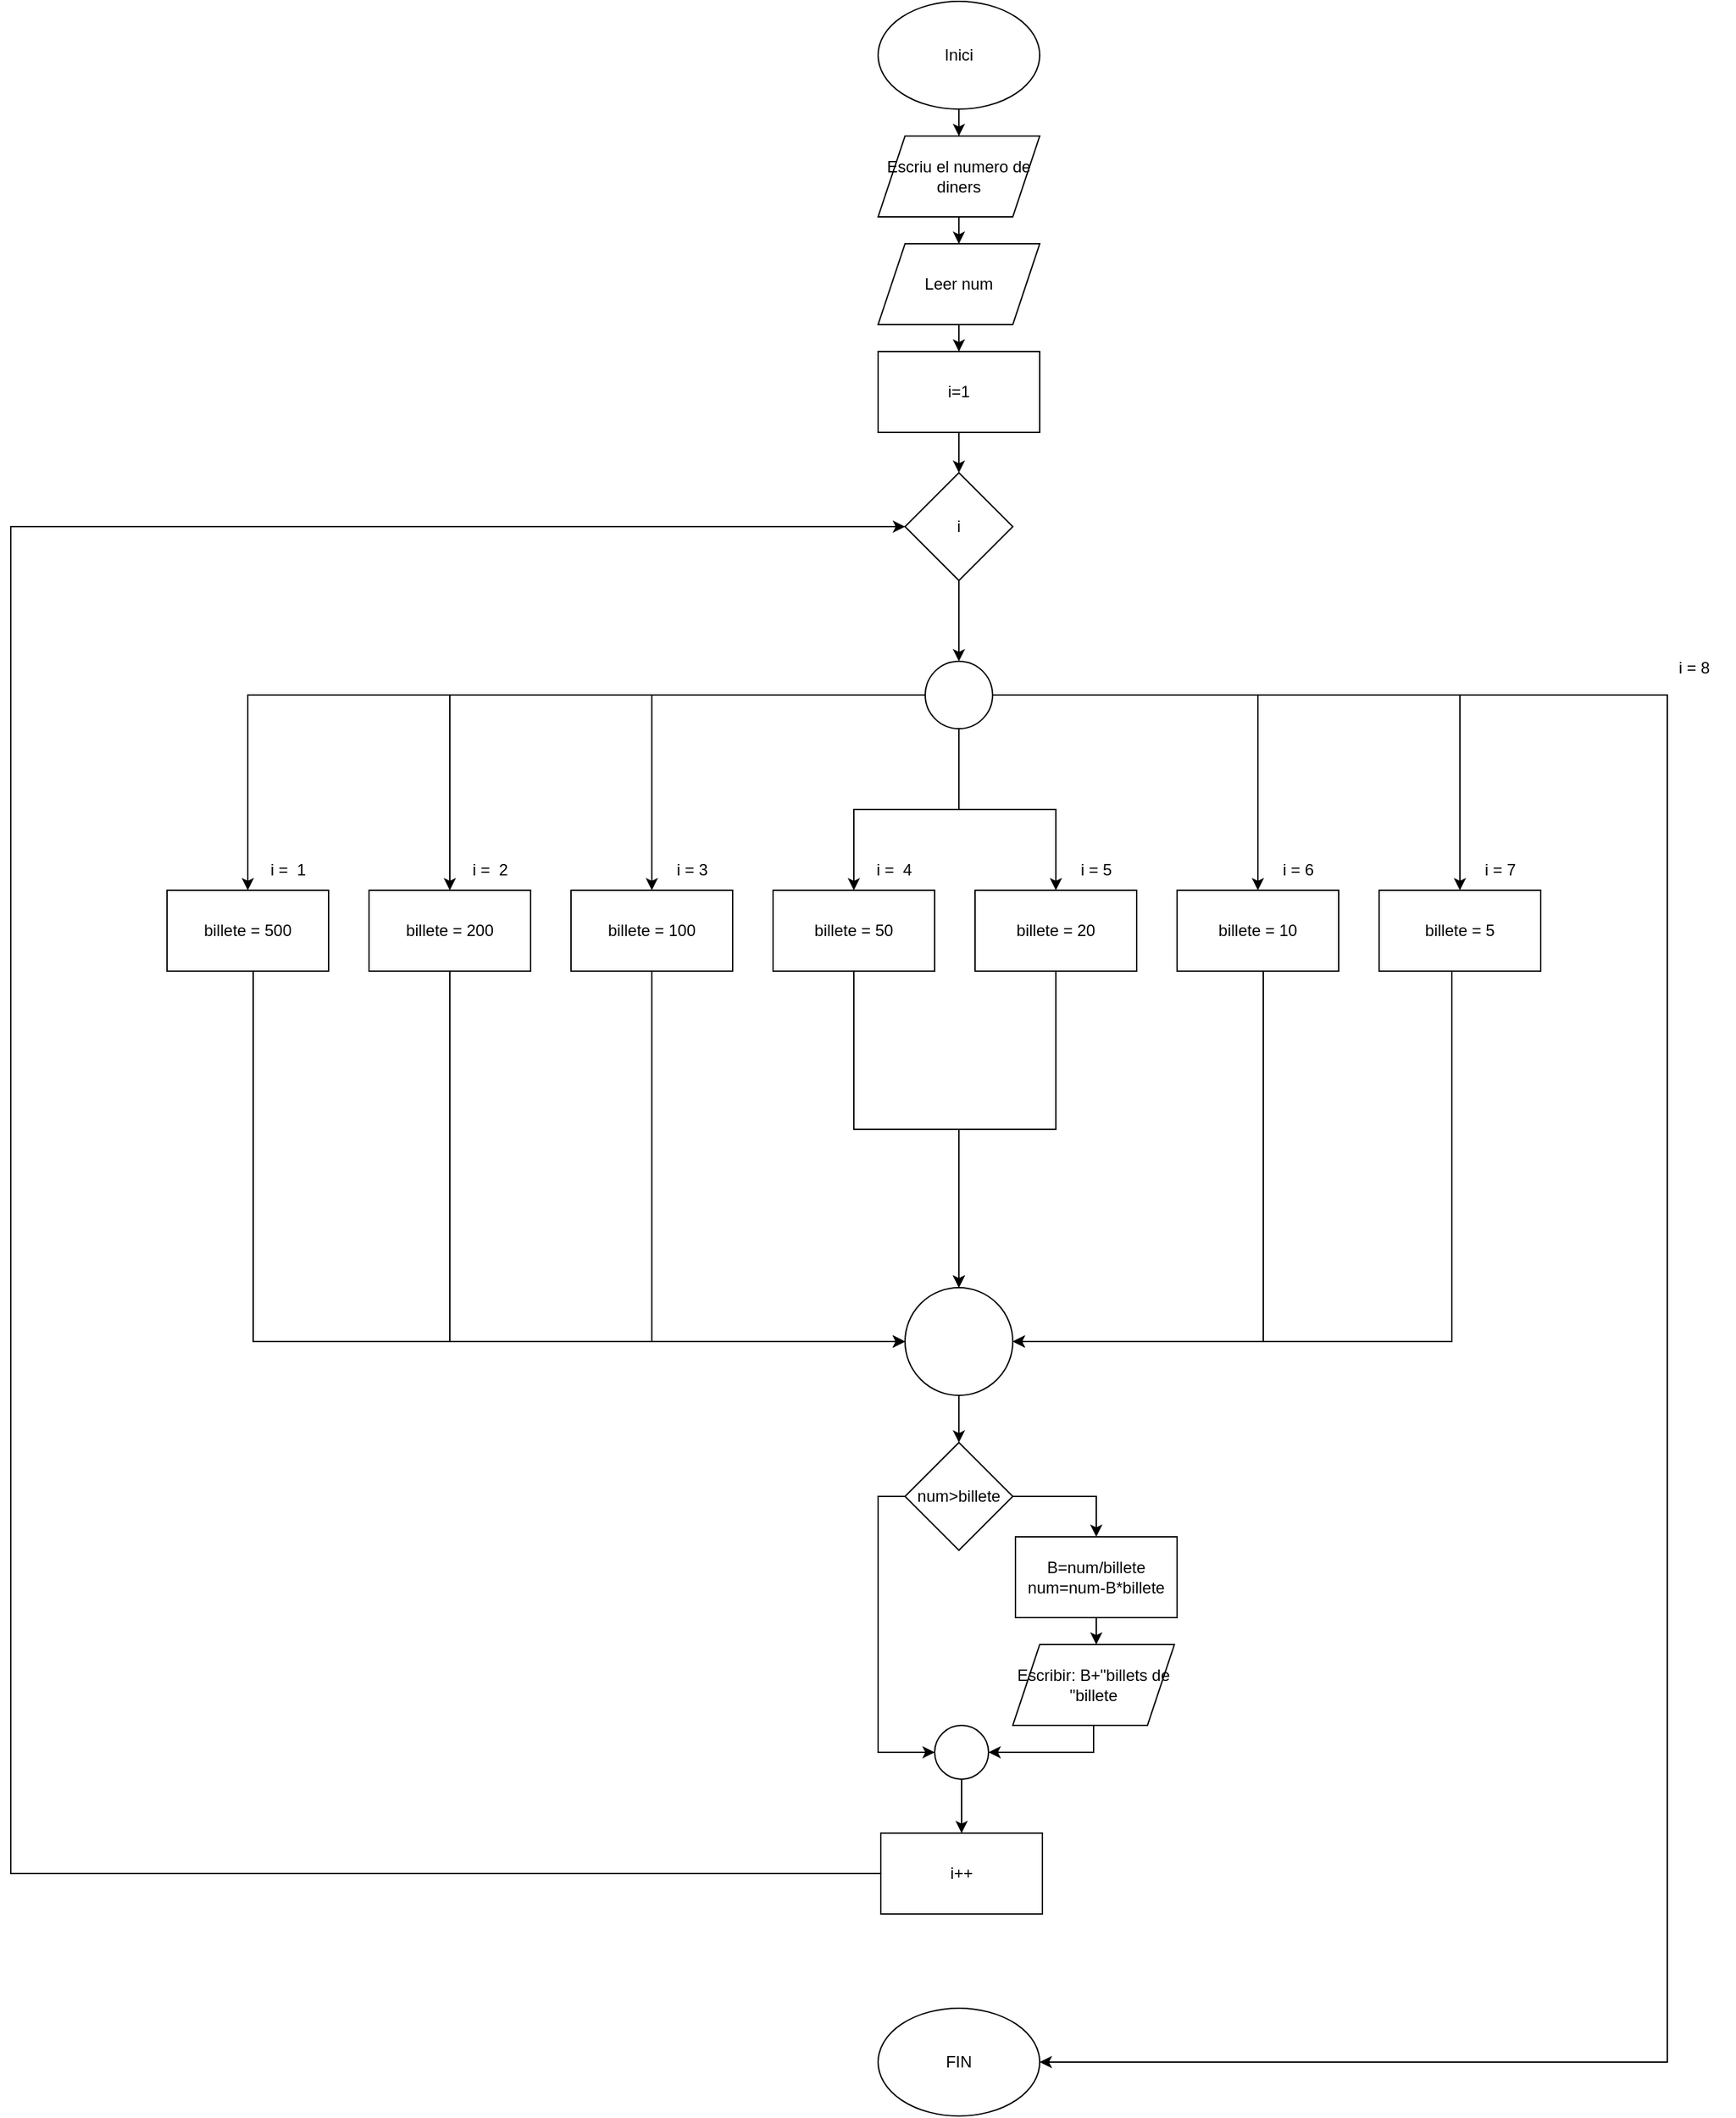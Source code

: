 <mxfile version="20.4.1" type="device"><diagram id="GE26afy6JM3wA1guewgE" name="Page-1"><mxGraphModel dx="3973" dy="1677" grid="1" gridSize="10" guides="1" tooltips="1" connect="1" arrows="1" fold="1" page="1" pageScale="1" pageWidth="827" pageHeight="1169" math="0" shadow="0"><root><mxCell id="0"/><mxCell id="1" parent="0"/><mxCell id="Co5huT2q_qFmgFEPgbEn-76" style="edgeStyle=orthogonalEdgeStyle;rounded=0;orthogonalLoop=1;jettySize=auto;html=1;" parent="1" source="Co5huT2q_qFmgFEPgbEn-1" target="Co5huT2q_qFmgFEPgbEn-2" edge="1"><mxGeometry relative="1" as="geometry"/></mxCell><mxCell id="Co5huT2q_qFmgFEPgbEn-1" value="Inici" style="ellipse;whiteSpace=wrap;html=1;" parent="1" vertex="1"><mxGeometry x="354" width="120" height="80" as="geometry"/></mxCell><mxCell id="Co5huT2q_qFmgFEPgbEn-78" style="edgeStyle=orthogonalEdgeStyle;rounded=0;orthogonalLoop=1;jettySize=auto;html=1;entryX=0.5;entryY=0;entryDx=0;entryDy=0;" parent="1" source="Co5huT2q_qFmgFEPgbEn-2" target="Co5huT2q_qFmgFEPgbEn-3" edge="1"><mxGeometry relative="1" as="geometry"/></mxCell><mxCell id="Co5huT2q_qFmgFEPgbEn-2" value="Escriu el numero de diners" style="shape=parallelogram;perimeter=parallelogramPerimeter;whiteSpace=wrap;html=1;fixedSize=1;" parent="1" vertex="1"><mxGeometry x="354" y="100" width="120" height="60" as="geometry"/></mxCell><mxCell id="Co5huT2q_qFmgFEPgbEn-79" style="edgeStyle=orthogonalEdgeStyle;rounded=0;orthogonalLoop=1;jettySize=auto;html=1;entryX=0.5;entryY=0;entryDx=0;entryDy=0;" parent="1" source="Co5huT2q_qFmgFEPgbEn-3" target="Co5huT2q_qFmgFEPgbEn-15" edge="1"><mxGeometry relative="1" as="geometry"/></mxCell><mxCell id="Co5huT2q_qFmgFEPgbEn-3" value="Leer num" style="shape=parallelogram;perimeter=parallelogramPerimeter;whiteSpace=wrap;html=1;fixedSize=1;" parent="1" vertex="1"><mxGeometry x="354" y="180" width="120" height="60" as="geometry"/></mxCell><mxCell id="Co5huT2q_qFmgFEPgbEn-83" style="edgeStyle=orthogonalEdgeStyle;rounded=0;orthogonalLoop=1;jettySize=auto;html=1;entryX=0.5;entryY=0;entryDx=0;entryDy=0;" parent="1" source="Co5huT2q_qFmgFEPgbEn-5" target="Co5huT2q_qFmgFEPgbEn-82" edge="1"><mxGeometry relative="1" as="geometry"/></mxCell><mxCell id="Co5huT2q_qFmgFEPgbEn-5" value="i" style="rhombus;whiteSpace=wrap;html=1;" parent="1" vertex="1"><mxGeometry x="374" y="350" width="80" height="80" as="geometry"/></mxCell><mxCell id="Co5huT2q_qFmgFEPgbEn-96" style="edgeStyle=orthogonalEdgeStyle;rounded=0;orthogonalLoop=1;jettySize=auto;html=1;" parent="1" source="Co5huT2q_qFmgFEPgbEn-7" target="Co5huT2q_qFmgFEPgbEn-62" edge="1"><mxGeometry relative="1" as="geometry"><Array as="points"><mxPoint x="516" y="1240"/><mxPoint x="516" y="1240"/></Array></mxGeometry></mxCell><mxCell id="Co5huT2q_qFmgFEPgbEn-7" value="B=num/billete&lt;br&gt;num=num-B*billete" style="rounded=0;whiteSpace=wrap;html=1;" parent="1" vertex="1"><mxGeometry x="456" y="1140" width="120" height="60" as="geometry"/></mxCell><mxCell id="Co5huT2q_qFmgFEPgbEn-80" style="edgeStyle=orthogonalEdgeStyle;rounded=0;orthogonalLoop=1;jettySize=auto;html=1;entryX=0.5;entryY=0;entryDx=0;entryDy=0;" parent="1" source="Co5huT2q_qFmgFEPgbEn-15" target="Co5huT2q_qFmgFEPgbEn-5" edge="1"><mxGeometry relative="1" as="geometry"/></mxCell><mxCell id="Co5huT2q_qFmgFEPgbEn-15" value="i=1" style="rounded=0;whiteSpace=wrap;html=1;" parent="1" vertex="1"><mxGeometry x="354" y="260" width="120" height="60" as="geometry"/></mxCell><mxCell id="Co5huT2q_qFmgFEPgbEn-69" style="edgeStyle=orthogonalEdgeStyle;rounded=0;orthogonalLoop=1;jettySize=auto;html=1;entryX=0;entryY=0.5;entryDx=0;entryDy=0;" parent="1" source="Co5huT2q_qFmgFEPgbEn-17" target="Co5huT2q_qFmgFEPgbEn-68" edge="1"><mxGeometry relative="1" as="geometry"><Array as="points"><mxPoint x="-110" y="995"/></Array></mxGeometry></mxCell><mxCell id="Co5huT2q_qFmgFEPgbEn-17" value="billete = 500" style="rounded=0;whiteSpace=wrap;html=1;" parent="1" vertex="1"><mxGeometry x="-174" y="660" width="120" height="60" as="geometry"/></mxCell><mxCell id="Co5huT2q_qFmgFEPgbEn-70" style="edgeStyle=orthogonalEdgeStyle;rounded=0;orthogonalLoop=1;jettySize=auto;html=1;" parent="1" source="Co5huT2q_qFmgFEPgbEn-18" target="Co5huT2q_qFmgFEPgbEn-68" edge="1"><mxGeometry relative="1" as="geometry"><Array as="points"><mxPoint x="36" y="995"/></Array></mxGeometry></mxCell><mxCell id="Co5huT2q_qFmgFEPgbEn-18" value="billete = 200" style="rounded=0;whiteSpace=wrap;html=1;" parent="1" vertex="1"><mxGeometry x="-24" y="660" width="120" height="60" as="geometry"/></mxCell><mxCell id="Co5huT2q_qFmgFEPgbEn-71" style="edgeStyle=orthogonalEdgeStyle;rounded=0;orthogonalLoop=1;jettySize=auto;html=1;" parent="1" source="Co5huT2q_qFmgFEPgbEn-19" target="Co5huT2q_qFmgFEPgbEn-68" edge="1"><mxGeometry relative="1" as="geometry"><Array as="points"><mxPoint x="186" y="995"/></Array></mxGeometry></mxCell><mxCell id="Co5huT2q_qFmgFEPgbEn-19" value="billete = 100" style="rounded=0;whiteSpace=wrap;html=1;" parent="1" vertex="1"><mxGeometry x="126" y="660" width="120" height="60" as="geometry"/></mxCell><mxCell id="Co5huT2q_qFmgFEPgbEn-73" style="edgeStyle=orthogonalEdgeStyle;rounded=0;orthogonalLoop=1;jettySize=auto;html=1;entryX=0.5;entryY=0;entryDx=0;entryDy=0;" parent="1" source="Co5huT2q_qFmgFEPgbEn-20" target="Co5huT2q_qFmgFEPgbEn-68" edge="1"><mxGeometry relative="1" as="geometry"/></mxCell><mxCell id="Co5huT2q_qFmgFEPgbEn-20" value="billete = 20" style="rounded=0;whiteSpace=wrap;html=1;" parent="1" vertex="1"><mxGeometry x="426" y="660" width="120" height="60" as="geometry"/></mxCell><mxCell id="Co5huT2q_qFmgFEPgbEn-72" style="edgeStyle=orthogonalEdgeStyle;rounded=0;orthogonalLoop=1;jettySize=auto;html=1;" parent="1" source="Co5huT2q_qFmgFEPgbEn-22" target="Co5huT2q_qFmgFEPgbEn-68" edge="1"><mxGeometry relative="1" as="geometry"/></mxCell><mxCell id="Co5huT2q_qFmgFEPgbEn-22" value="billete = 50" style="rounded=0;whiteSpace=wrap;html=1;" parent="1" vertex="1"><mxGeometry x="276" y="660" width="120" height="60" as="geometry"/></mxCell><mxCell id="Co5huT2q_qFmgFEPgbEn-74" style="edgeStyle=orthogonalEdgeStyle;rounded=0;orthogonalLoop=1;jettySize=auto;html=1;" parent="1" source="Co5huT2q_qFmgFEPgbEn-23" target="Co5huT2q_qFmgFEPgbEn-68" edge="1"><mxGeometry relative="1" as="geometry"><Array as="points"><mxPoint x="640" y="995"/></Array></mxGeometry></mxCell><mxCell id="Co5huT2q_qFmgFEPgbEn-23" value="billete = 10" style="rounded=0;whiteSpace=wrap;html=1;" parent="1" vertex="1"><mxGeometry x="576" y="660" width="120" height="60" as="geometry"/></mxCell><mxCell id="Co5huT2q_qFmgFEPgbEn-75" style="edgeStyle=orthogonalEdgeStyle;rounded=0;orthogonalLoop=1;jettySize=auto;html=1;entryX=1;entryY=0.5;entryDx=0;entryDy=0;" parent="1" source="Co5huT2q_qFmgFEPgbEn-24" target="Co5huT2q_qFmgFEPgbEn-68" edge="1"><mxGeometry relative="1" as="geometry"><Array as="points"><mxPoint x="780" y="995"/></Array></mxGeometry></mxCell><mxCell id="Co5huT2q_qFmgFEPgbEn-24" value="billete = 5" style="rounded=0;whiteSpace=wrap;html=1;" parent="1" vertex="1"><mxGeometry x="726" y="660" width="120" height="60" as="geometry"/></mxCell><mxCell id="Co5huT2q_qFmgFEPgbEn-98" style="edgeStyle=orthogonalEdgeStyle;rounded=0;orthogonalLoop=1;jettySize=auto;html=1;entryX=0;entryY=0.5;entryDx=0;entryDy=0;" parent="1" source="Co5huT2q_qFmgFEPgbEn-43" target="Co5huT2q_qFmgFEPgbEn-5" edge="1"><mxGeometry relative="1" as="geometry"><mxPoint x="-270" y="400" as="targetPoint"/><Array as="points"><mxPoint x="-290" y="1390"/><mxPoint x="-290" y="390"/></Array></mxGeometry></mxCell><mxCell id="Co5huT2q_qFmgFEPgbEn-43" value="i++" style="rounded=0;whiteSpace=wrap;html=1;" parent="1" vertex="1"><mxGeometry x="356" y="1360" width="120" height="60" as="geometry"/></mxCell><mxCell id="Co5huT2q_qFmgFEPgbEn-48" style="edgeStyle=orthogonalEdgeStyle;rounded=0;orthogonalLoop=1;jettySize=auto;html=1;entryX=0;entryY=0.5;entryDx=0;entryDy=0;exitX=0;exitY=0.5;exitDx=0;exitDy=0;" parent="1" source="Co5huT2q_qFmgFEPgbEn-44" target="Co5huT2q_qFmgFEPgbEn-47" edge="1"><mxGeometry relative="1" as="geometry"/></mxCell><mxCell id="Co5huT2q_qFmgFEPgbEn-49" style="edgeStyle=orthogonalEdgeStyle;rounded=0;orthogonalLoop=1;jettySize=auto;html=1;entryX=0.5;entryY=0;entryDx=0;entryDy=0;exitX=1;exitY=0.5;exitDx=0;exitDy=0;" parent="1" source="Co5huT2q_qFmgFEPgbEn-44" target="Co5huT2q_qFmgFEPgbEn-7" edge="1"><mxGeometry relative="1" as="geometry"/></mxCell><mxCell id="Co5huT2q_qFmgFEPgbEn-44" value="num&amp;gt;billete" style="rhombus;whiteSpace=wrap;html=1;" parent="1" vertex="1"><mxGeometry x="374" y="1070" width="80" height="80" as="geometry"/></mxCell><mxCell id="Co5huT2q_qFmgFEPgbEn-51" style="edgeStyle=orthogonalEdgeStyle;rounded=0;orthogonalLoop=1;jettySize=auto;html=1;entryX=0.5;entryY=0;entryDx=0;entryDy=0;" parent="1" source="Co5huT2q_qFmgFEPgbEn-47" target="Co5huT2q_qFmgFEPgbEn-43" edge="1"><mxGeometry relative="1" as="geometry"/></mxCell><mxCell id="Co5huT2q_qFmgFEPgbEn-47" value="" style="ellipse;whiteSpace=wrap;html=1;aspect=fixed;" parent="1" vertex="1"><mxGeometry x="396" y="1280" width="40" height="40" as="geometry"/></mxCell><mxCell id="Co5huT2q_qFmgFEPgbEn-54" value="i =&amp;nbsp; 1" style="text;html=1;strokeColor=none;fillColor=none;align=center;verticalAlign=middle;whiteSpace=wrap;rounded=0;" parent="1" vertex="1"><mxGeometry x="-114" y="630" width="60" height="30" as="geometry"/></mxCell><mxCell id="Co5huT2q_qFmgFEPgbEn-55" value="i =&amp;nbsp; 2" style="text;html=1;strokeColor=none;fillColor=none;align=center;verticalAlign=middle;whiteSpace=wrap;rounded=0;" parent="1" vertex="1"><mxGeometry x="36" y="630" width="60" height="30" as="geometry"/></mxCell><mxCell id="Co5huT2q_qFmgFEPgbEn-56" value="i = 3" style="text;html=1;strokeColor=none;fillColor=none;align=center;verticalAlign=middle;whiteSpace=wrap;rounded=0;" parent="1" vertex="1"><mxGeometry x="186" y="630" width="60" height="30" as="geometry"/></mxCell><mxCell id="Co5huT2q_qFmgFEPgbEn-57" value="i =&amp;nbsp; 4" style="text;html=1;strokeColor=none;fillColor=none;align=center;verticalAlign=middle;whiteSpace=wrap;rounded=0;" parent="1" vertex="1"><mxGeometry x="336" y="630" width="60" height="30" as="geometry"/></mxCell><mxCell id="Co5huT2q_qFmgFEPgbEn-58" value="i = 5" style="text;html=1;strokeColor=none;fillColor=none;align=center;verticalAlign=middle;whiteSpace=wrap;rounded=0;" parent="1" vertex="1"><mxGeometry x="486" y="630" width="60" height="30" as="geometry"/></mxCell><mxCell id="Co5huT2q_qFmgFEPgbEn-59" value="i = 6" style="text;html=1;strokeColor=none;fillColor=none;align=center;verticalAlign=middle;whiteSpace=wrap;rounded=0;" parent="1" vertex="1"><mxGeometry x="636" y="630" width="60" height="30" as="geometry"/></mxCell><mxCell id="Co5huT2q_qFmgFEPgbEn-60" value="i = 7" style="text;html=1;strokeColor=none;fillColor=none;align=center;verticalAlign=middle;whiteSpace=wrap;rounded=0;" parent="1" vertex="1"><mxGeometry x="786" y="630" width="60" height="30" as="geometry"/></mxCell><mxCell id="Co5huT2q_qFmgFEPgbEn-99" style="edgeStyle=orthogonalEdgeStyle;rounded=0;orthogonalLoop=1;jettySize=auto;html=1;entryX=1;entryY=0.5;entryDx=0;entryDy=0;exitX=0.5;exitY=1;exitDx=0;exitDy=0;" parent="1" source="Co5huT2q_qFmgFEPgbEn-62" target="Co5huT2q_qFmgFEPgbEn-47" edge="1"><mxGeometry relative="1" as="geometry"><mxPoint x="514" y="1300" as="targetPoint"/></mxGeometry></mxCell><mxCell id="Co5huT2q_qFmgFEPgbEn-62" value="Escribir: B+&quot;billets de &quot;billete" style="shape=parallelogram;perimeter=parallelogramPerimeter;whiteSpace=wrap;html=1;fixedSize=1;" parent="1" vertex="1"><mxGeometry x="454" y="1220" width="120" height="60" as="geometry"/></mxCell><mxCell id="Co5huT2q_qFmgFEPgbEn-66" value="i = 8" style="text;html=1;strokeColor=none;fillColor=none;align=center;verticalAlign=middle;whiteSpace=wrap;rounded=0;" parent="1" vertex="1"><mxGeometry x="930" y="480" width="60" height="30" as="geometry"/></mxCell><mxCell id="Co5huT2q_qFmgFEPgbEn-67" value="FIN" style="ellipse;whiteSpace=wrap;html=1;" parent="1" vertex="1"><mxGeometry x="354" y="1490" width="120" height="80" as="geometry"/></mxCell><mxCell id="Co5huT2q_qFmgFEPgbEn-94" style="edgeStyle=orthogonalEdgeStyle;rounded=0;orthogonalLoop=1;jettySize=auto;html=1;entryX=0.5;entryY=0;entryDx=0;entryDy=0;" parent="1" source="Co5huT2q_qFmgFEPgbEn-68" target="Co5huT2q_qFmgFEPgbEn-44" edge="1"><mxGeometry relative="1" as="geometry"/></mxCell><mxCell id="Co5huT2q_qFmgFEPgbEn-68" value="" style="ellipse;whiteSpace=wrap;html=1;aspect=fixed;" parent="1" vertex="1"><mxGeometry x="374" y="955" width="80" height="80" as="geometry"/></mxCell><mxCell id="Co5huT2q_qFmgFEPgbEn-84" style="edgeStyle=orthogonalEdgeStyle;rounded=0;orthogonalLoop=1;jettySize=auto;html=1;entryX=0.5;entryY=0;entryDx=0;entryDy=0;" parent="1" source="Co5huT2q_qFmgFEPgbEn-82" target="Co5huT2q_qFmgFEPgbEn-17" edge="1"><mxGeometry relative="1" as="geometry"/></mxCell><mxCell id="Co5huT2q_qFmgFEPgbEn-85" style="edgeStyle=orthogonalEdgeStyle;rounded=0;orthogonalLoop=1;jettySize=auto;html=1;" parent="1" source="Co5huT2q_qFmgFEPgbEn-82" target="Co5huT2q_qFmgFEPgbEn-18" edge="1"><mxGeometry relative="1" as="geometry"/></mxCell><mxCell id="Co5huT2q_qFmgFEPgbEn-86" style="edgeStyle=orthogonalEdgeStyle;rounded=0;orthogonalLoop=1;jettySize=auto;html=1;" parent="1" source="Co5huT2q_qFmgFEPgbEn-82" target="Co5huT2q_qFmgFEPgbEn-19" edge="1"><mxGeometry relative="1" as="geometry"/></mxCell><mxCell id="Co5huT2q_qFmgFEPgbEn-87" style="edgeStyle=orthogonalEdgeStyle;rounded=0;orthogonalLoop=1;jettySize=auto;html=1;" parent="1" source="Co5huT2q_qFmgFEPgbEn-82" target="Co5huT2q_qFmgFEPgbEn-22" edge="1"><mxGeometry relative="1" as="geometry"/></mxCell><mxCell id="Co5huT2q_qFmgFEPgbEn-88" style="edgeStyle=orthogonalEdgeStyle;rounded=0;orthogonalLoop=1;jettySize=auto;html=1;" parent="1" source="Co5huT2q_qFmgFEPgbEn-82" target="Co5huT2q_qFmgFEPgbEn-20" edge="1"><mxGeometry relative="1" as="geometry"/></mxCell><mxCell id="Co5huT2q_qFmgFEPgbEn-89" style="edgeStyle=orthogonalEdgeStyle;rounded=0;orthogonalLoop=1;jettySize=auto;html=1;" parent="1" source="Co5huT2q_qFmgFEPgbEn-82" target="Co5huT2q_qFmgFEPgbEn-23" edge="1"><mxGeometry relative="1" as="geometry"/></mxCell><mxCell id="Co5huT2q_qFmgFEPgbEn-90" style="edgeStyle=orthogonalEdgeStyle;rounded=0;orthogonalLoop=1;jettySize=auto;html=1;" parent="1" source="Co5huT2q_qFmgFEPgbEn-82" target="Co5huT2q_qFmgFEPgbEn-24" edge="1"><mxGeometry relative="1" as="geometry"/></mxCell><mxCell id="Co5huT2q_qFmgFEPgbEn-91" style="edgeStyle=orthogonalEdgeStyle;rounded=0;orthogonalLoop=1;jettySize=auto;html=1;" parent="1" source="Co5huT2q_qFmgFEPgbEn-82" target="Co5huT2q_qFmgFEPgbEn-67" edge="1"><mxGeometry relative="1" as="geometry"><Array as="points"><mxPoint x="940" y="515"/><mxPoint x="940" y="1530"/></Array></mxGeometry></mxCell><mxCell id="Co5huT2q_qFmgFEPgbEn-82" value="" style="ellipse;whiteSpace=wrap;html=1;aspect=fixed;" parent="1" vertex="1"><mxGeometry x="389" y="490" width="50" height="50" as="geometry"/></mxCell></root></mxGraphModel></diagram></mxfile>